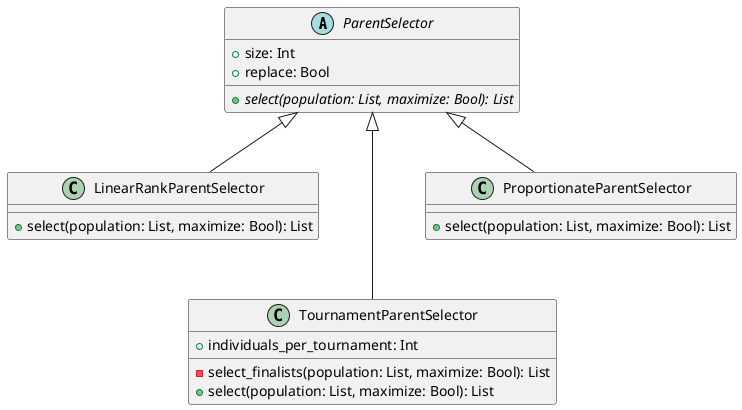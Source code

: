 @startuml

' an abstract base class for parent selection from a population
abstract class ParentSelector {
  + size: Int
  + replace: Bool
  + {abstract} select(population: List, maximize: Bool): List
}
ParentSelector <|-- LinearRankParentSelector
ParentSelector <|--- TournamentParentSelector
ParentSelector <|-- ProportionateParentSelector

' a parent selector using proportionate selection approach
class ProportionateParentSelector {
  + select(population: List, maximize: Bool): List
}

' a parent selector using linear rank selection approach
class LinearRankParentSelector {
  + select(population: List, maximize: Bool): List
}

' a parent selector using tournament selection approah
class TournamentParentSelector {
  + individuals_per_tournament: Int
  - select_finalists(population: List, maximize: Bool): List
  + select(population: List, maximize: Bool): List
}

@enduml
